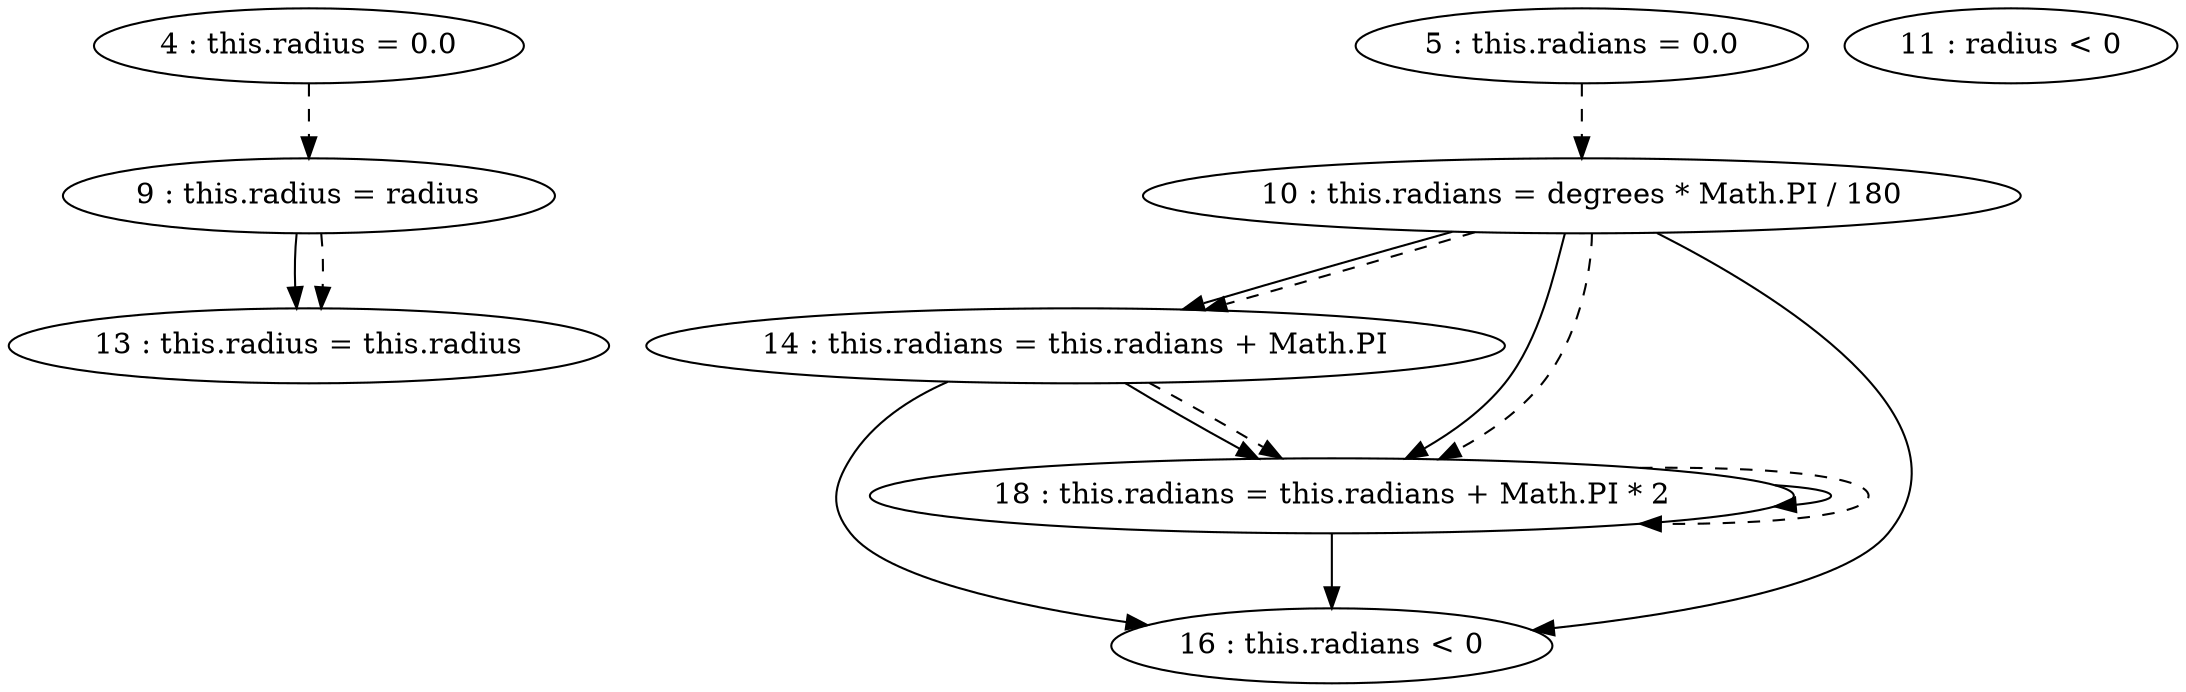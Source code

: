 digraph G {
"4 : this.radius = 0.0"
"4 : this.radius = 0.0" -> "9 : this.radius = radius" [style=dashed]
"5 : this.radians = 0.0"
"5 : this.radians = 0.0" -> "10 : this.radians = degrees * Math.PI / 180" [style=dashed]
"9 : this.radius = radius"
"9 : this.radius = radius" -> "13 : this.radius = this.radius"
"9 : this.radius = radius" -> "13 : this.radius = this.radius" [style=dashed]
"10 : this.radians = degrees * Math.PI / 180"
"10 : this.radians = degrees * Math.PI / 180" -> "14 : this.radians = this.radians + Math.PI"
"10 : this.radians = degrees * Math.PI / 180" -> "16 : this.radians < 0"
"10 : this.radians = degrees * Math.PI / 180" -> "18 : this.radians = this.radians + Math.PI * 2"
"10 : this.radians = degrees * Math.PI / 180" -> "14 : this.radians = this.radians + Math.PI" [style=dashed]
"10 : this.radians = degrees * Math.PI / 180" -> "18 : this.radians = this.radians + Math.PI * 2" [style=dashed]
"11 : radius < 0"
"13 : this.radius = this.radius"
"14 : this.radians = this.radians + Math.PI"
"14 : this.radians = this.radians + Math.PI" -> "16 : this.radians < 0"
"14 : this.radians = this.radians + Math.PI" -> "18 : this.radians = this.radians + Math.PI * 2"
"14 : this.radians = this.radians + Math.PI" -> "18 : this.radians = this.radians + Math.PI * 2" [style=dashed]
"16 : this.radians < 0"
"18 : this.radians = this.radians + Math.PI * 2"
"18 : this.radians = this.radians + Math.PI * 2" -> "16 : this.radians < 0"
"18 : this.radians = this.radians + Math.PI * 2" -> "18 : this.radians = this.radians + Math.PI * 2"
"18 : this.radians = this.radians + Math.PI * 2" -> "18 : this.radians = this.radians + Math.PI * 2" [style=dashed]
"16 : this.radians < 0"
}